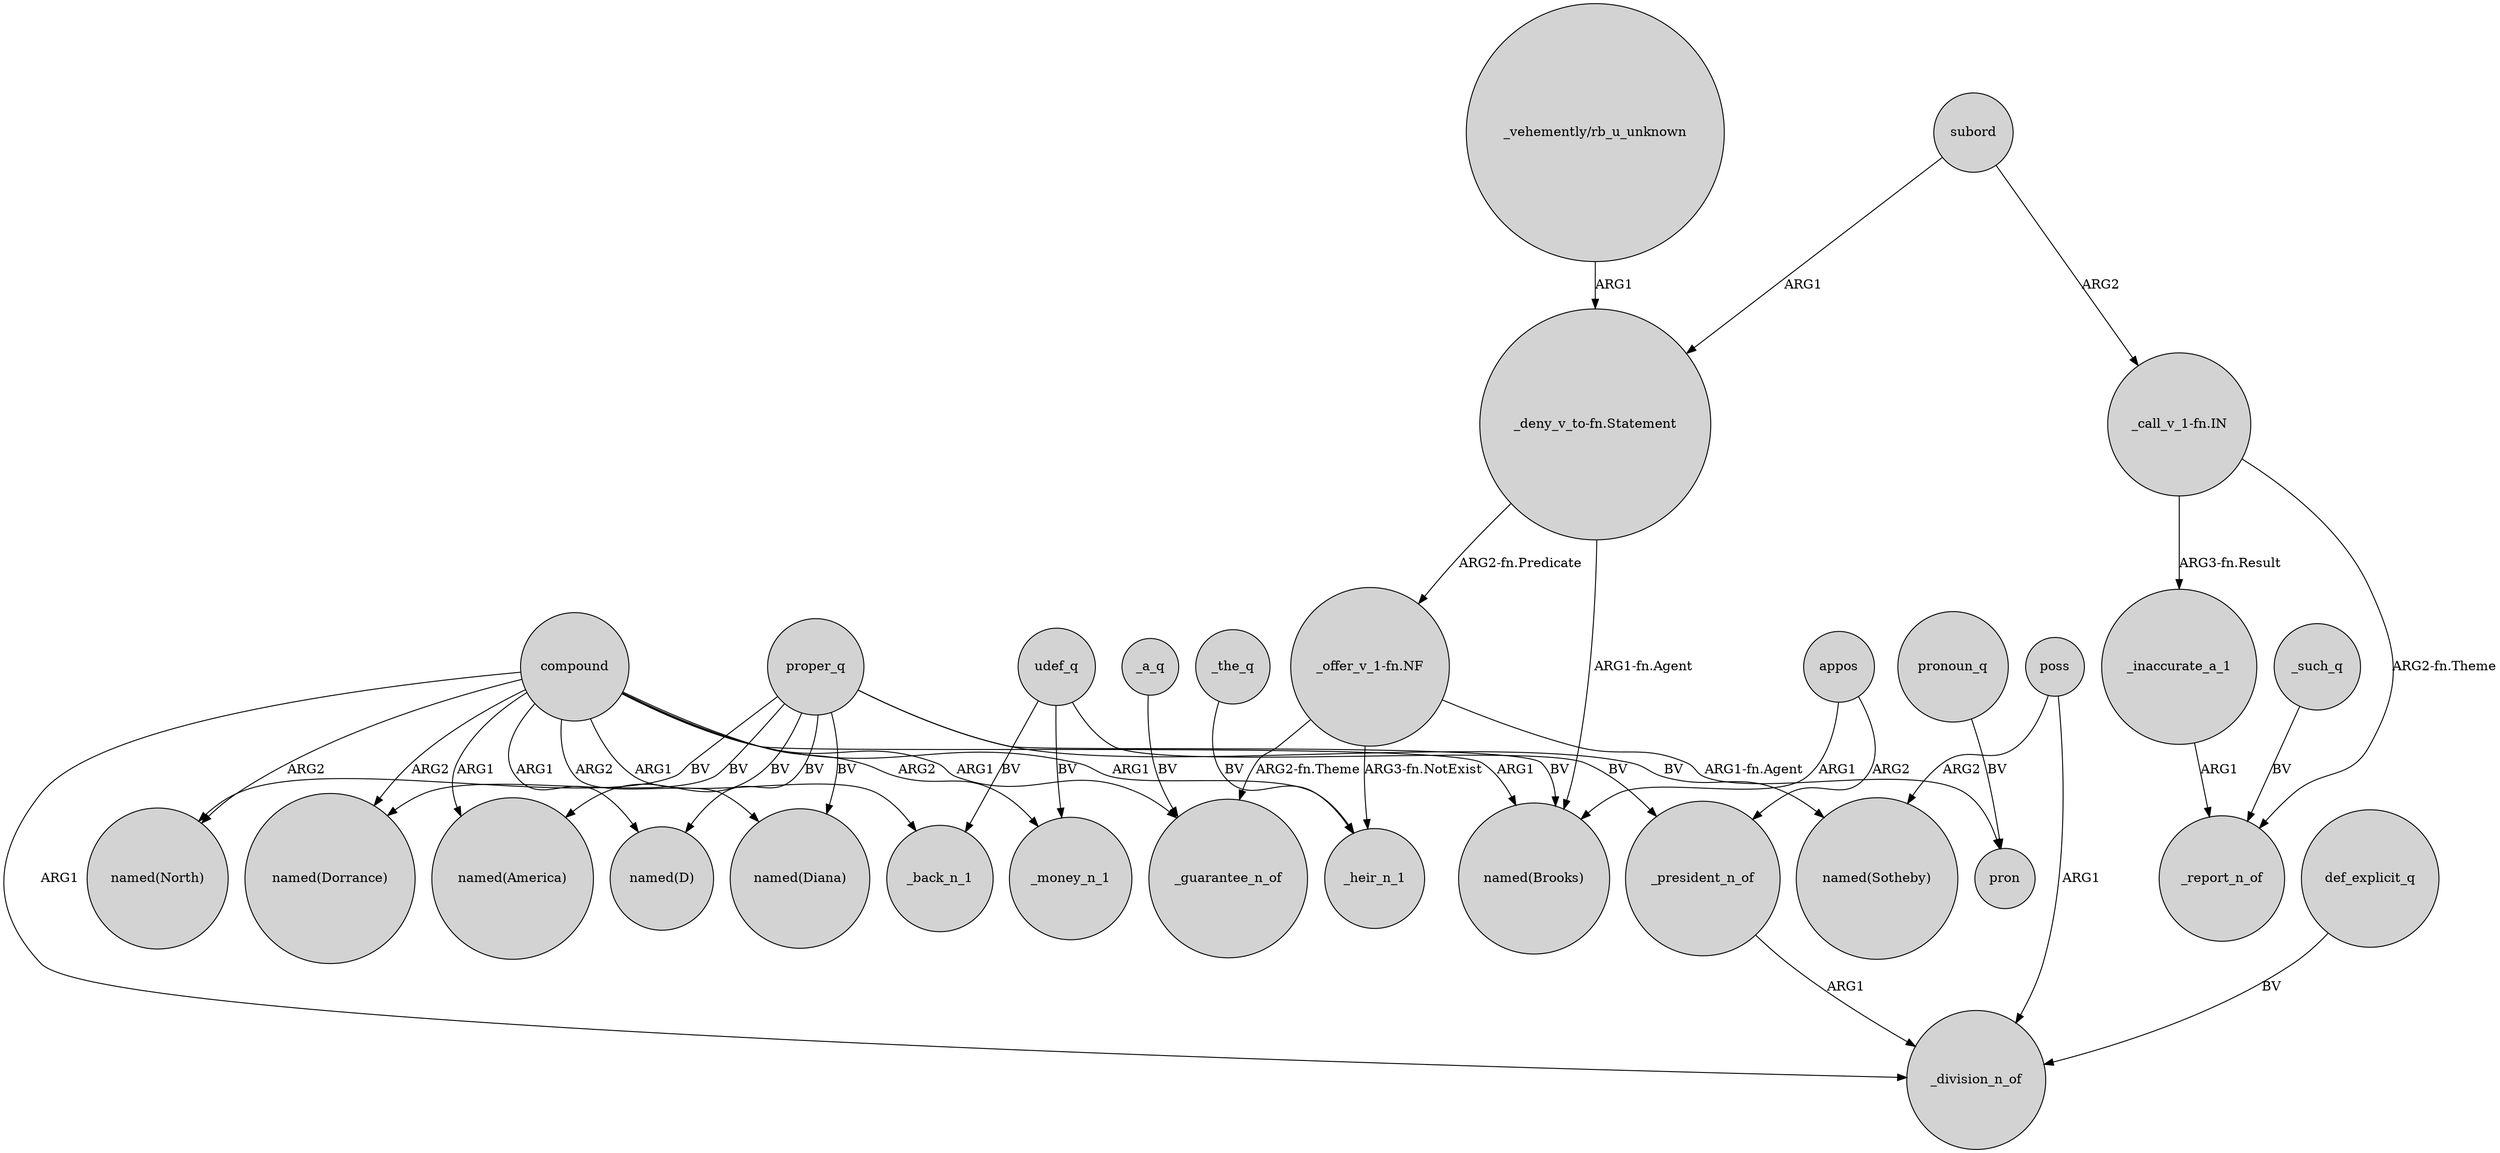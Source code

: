 digraph {
	node [shape=circle style=filled]
	compound -> "named(North)" [label=ARG2]
	udef_q -> _money_n_1 [label=BV]
	proper_q -> "named(North)" [label=BV]
	subord -> "_deny_v_to-fn.Statement" [label=ARG1]
	_a_q -> _guarantee_n_of [label=BV]
	udef_q -> _back_n_1 [label=BV]
	"_offer_v_1-fn.NF" -> _heir_n_1 [label="ARG3-fn.NotExist"]
	compound -> "named(Brooks)" [label=ARG1]
	_such_q -> _report_n_of [label=BV]
	compound -> "named(America)" [label=ARG1]
	"_vehemently/rb_u_unknown" -> "_deny_v_to-fn.Statement" [label=ARG1]
	subord -> "_call_v_1-fn.IN" [label=ARG2]
	poss -> _division_n_of [label=ARG1]
	proper_q -> "named(Dorrance)" [label=BV]
	def_explicit_q -> _division_n_of [label=BV]
	appos -> _president_n_of [label=ARG2]
	pronoun_q -> pron [label=BV]
	"_offer_v_1-fn.NF" -> _guarantee_n_of [label="ARG2-fn.Theme"]
	"_call_v_1-fn.IN" -> _report_n_of [label="ARG2-fn.Theme"]
	poss -> "named(Sotheby)" [label=ARG2]
	proper_q -> "named(Diana)" [label=BV]
	_the_q -> _heir_n_1 [label=BV]
	compound -> _money_n_1 [label=ARG2]
	udef_q -> _president_n_of [label=BV]
	compound -> "named(Diana)" [label=ARG2]
	_inaccurate_a_1 -> _report_n_of [label=ARG1]
	_president_n_of -> _division_n_of [label=ARG1]
	"_deny_v_to-fn.Statement" -> "_offer_v_1-fn.NF" [label="ARG2-fn.Predicate"]
	proper_q -> "named(D)" [label=BV]
	compound -> "named(Dorrance)" [label=ARG2]
	appos -> "named(Brooks)" [label=ARG1]
	proper_q -> "named(Brooks)" [label=BV]
	"_deny_v_to-fn.Statement" -> "named(Brooks)" [label="ARG1-fn.Agent"]
	proper_q -> "named(Sotheby)" [label=BV]
	compound -> _guarantee_n_of [label=ARG1]
	compound -> _back_n_1 [label=ARG1]
	"_call_v_1-fn.IN" -> _inaccurate_a_1 [label="ARG3-fn.Result"]
	compound -> _division_n_of [label=ARG1]
	proper_q -> "named(America)" [label=BV]
	compound -> "named(D)" [label=ARG1]
	compound -> _heir_n_1 [label=ARG1]
	"_offer_v_1-fn.NF" -> pron [label="ARG1-fn.Agent"]
}
